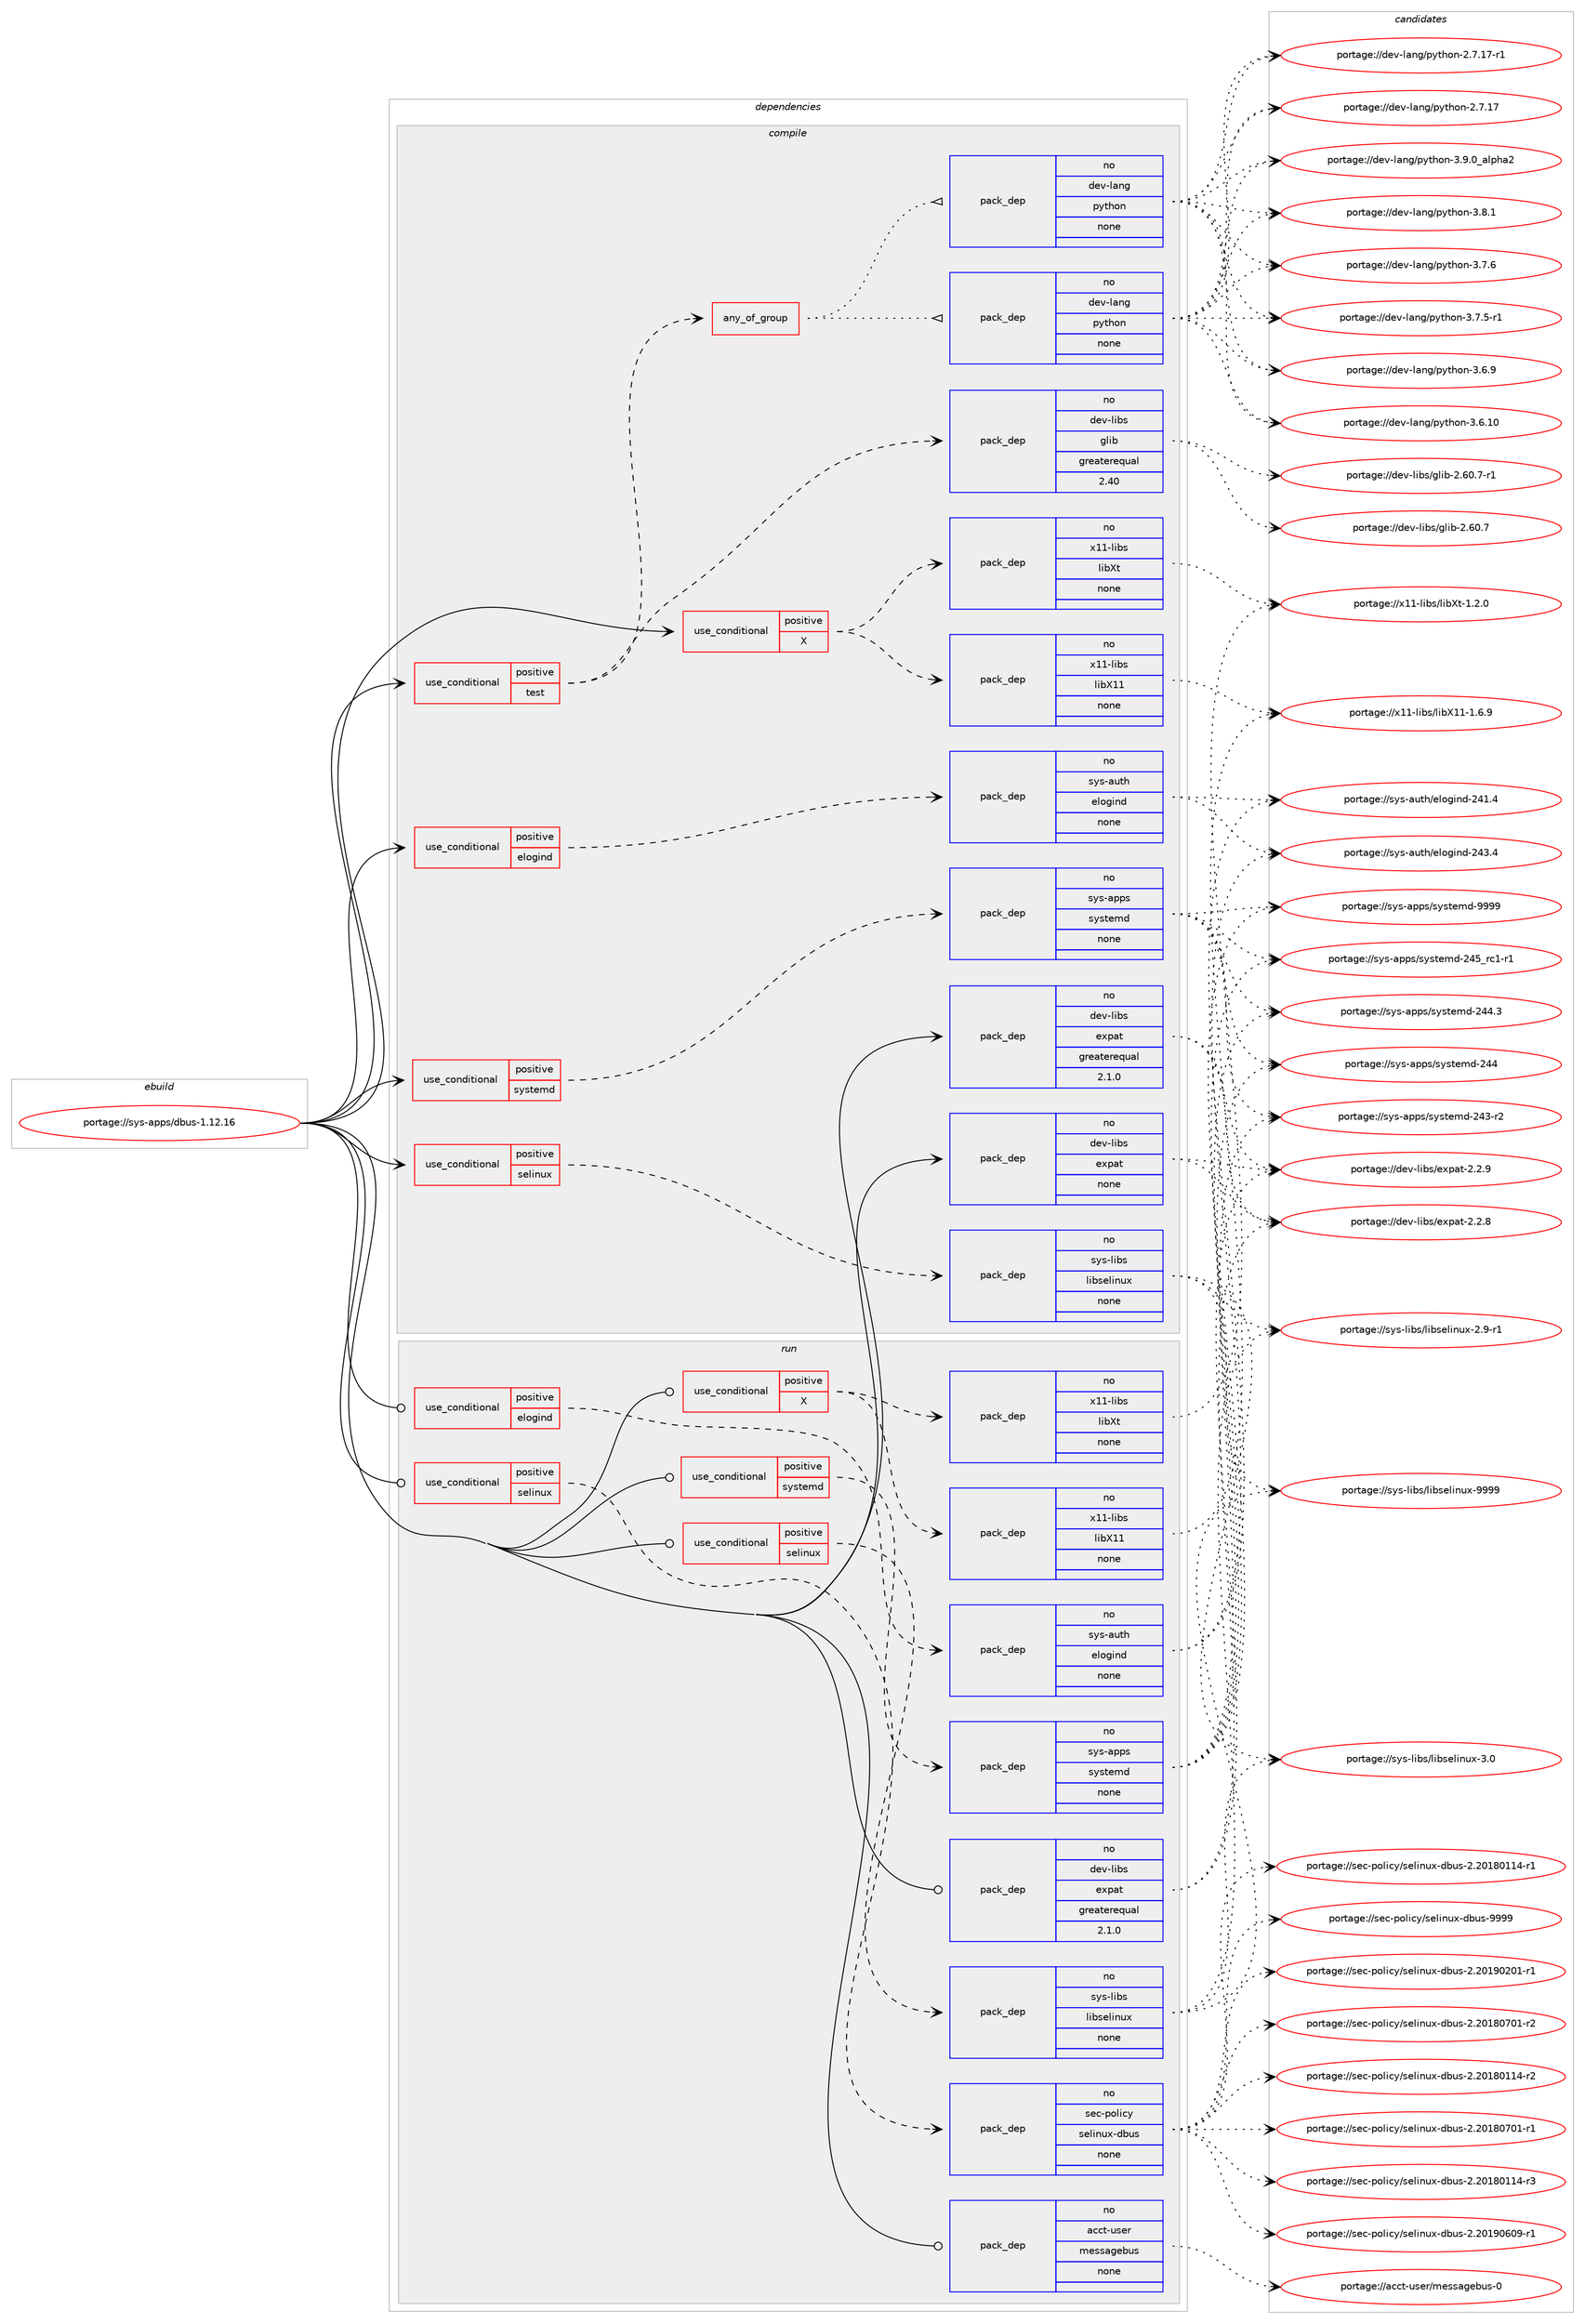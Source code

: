 digraph prolog {

# *************
# Graph options
# *************

newrank=true;
concentrate=true;
compound=true;
graph [rankdir=LR,fontname=Helvetica,fontsize=10,ranksep=1.5];#, ranksep=2.5, nodesep=0.2];
edge  [arrowhead=vee];
node  [fontname=Helvetica,fontsize=10];

# **********
# The ebuild
# **********

subgraph cluster_leftcol {
color=gray;
rank=same;
label=<<i>ebuild</i>>;
id [label="portage://sys-apps/dbus-1.12.16", color=red, width=4, href="../sys-apps/dbus-1.12.16.svg"];
}

# ****************
# The dependencies
# ****************

subgraph cluster_midcol {
color=gray;
label=<<i>dependencies</i>>;
subgraph cluster_compile {
fillcolor="#eeeeee";
style=filled;
label=<<i>compile</i>>;
subgraph cond14488 {
dependency65834 [label=<<TABLE BORDER="0" CELLBORDER="1" CELLSPACING="0" CELLPADDING="4"><TR><TD ROWSPAN="3" CELLPADDING="10">use_conditional</TD></TR><TR><TD>positive</TD></TR><TR><TD>X</TD></TR></TABLE>>, shape=none, color=red];
subgraph pack50018 {
dependency65835 [label=<<TABLE BORDER="0" CELLBORDER="1" CELLSPACING="0" CELLPADDING="4" WIDTH="220"><TR><TD ROWSPAN="6" CELLPADDING="30">pack_dep</TD></TR><TR><TD WIDTH="110">no</TD></TR><TR><TD>x11-libs</TD></TR><TR><TD>libX11</TD></TR><TR><TD>none</TD></TR><TR><TD></TD></TR></TABLE>>, shape=none, color=blue];
}
dependency65834:e -> dependency65835:w [weight=20,style="dashed",arrowhead="vee"];
subgraph pack50019 {
dependency65836 [label=<<TABLE BORDER="0" CELLBORDER="1" CELLSPACING="0" CELLPADDING="4" WIDTH="220"><TR><TD ROWSPAN="6" CELLPADDING="30">pack_dep</TD></TR><TR><TD WIDTH="110">no</TD></TR><TR><TD>x11-libs</TD></TR><TR><TD>libXt</TD></TR><TR><TD>none</TD></TR><TR><TD></TD></TR></TABLE>>, shape=none, color=blue];
}
dependency65834:e -> dependency65836:w [weight=20,style="dashed",arrowhead="vee"];
}
id:e -> dependency65834:w [weight=20,style="solid",arrowhead="vee"];
subgraph cond14489 {
dependency65837 [label=<<TABLE BORDER="0" CELLBORDER="1" CELLSPACING="0" CELLPADDING="4"><TR><TD ROWSPAN="3" CELLPADDING="10">use_conditional</TD></TR><TR><TD>positive</TD></TR><TR><TD>elogind</TD></TR></TABLE>>, shape=none, color=red];
subgraph pack50020 {
dependency65838 [label=<<TABLE BORDER="0" CELLBORDER="1" CELLSPACING="0" CELLPADDING="4" WIDTH="220"><TR><TD ROWSPAN="6" CELLPADDING="30">pack_dep</TD></TR><TR><TD WIDTH="110">no</TD></TR><TR><TD>sys-auth</TD></TR><TR><TD>elogind</TD></TR><TR><TD>none</TD></TR><TR><TD></TD></TR></TABLE>>, shape=none, color=blue];
}
dependency65837:e -> dependency65838:w [weight=20,style="dashed",arrowhead="vee"];
}
id:e -> dependency65837:w [weight=20,style="solid",arrowhead="vee"];
subgraph cond14490 {
dependency65839 [label=<<TABLE BORDER="0" CELLBORDER="1" CELLSPACING="0" CELLPADDING="4"><TR><TD ROWSPAN="3" CELLPADDING="10">use_conditional</TD></TR><TR><TD>positive</TD></TR><TR><TD>selinux</TD></TR></TABLE>>, shape=none, color=red];
subgraph pack50021 {
dependency65840 [label=<<TABLE BORDER="0" CELLBORDER="1" CELLSPACING="0" CELLPADDING="4" WIDTH="220"><TR><TD ROWSPAN="6" CELLPADDING="30">pack_dep</TD></TR><TR><TD WIDTH="110">no</TD></TR><TR><TD>sys-libs</TD></TR><TR><TD>libselinux</TD></TR><TR><TD>none</TD></TR><TR><TD></TD></TR></TABLE>>, shape=none, color=blue];
}
dependency65839:e -> dependency65840:w [weight=20,style="dashed",arrowhead="vee"];
}
id:e -> dependency65839:w [weight=20,style="solid",arrowhead="vee"];
subgraph cond14491 {
dependency65841 [label=<<TABLE BORDER="0" CELLBORDER="1" CELLSPACING="0" CELLPADDING="4"><TR><TD ROWSPAN="3" CELLPADDING="10">use_conditional</TD></TR><TR><TD>positive</TD></TR><TR><TD>systemd</TD></TR></TABLE>>, shape=none, color=red];
subgraph pack50022 {
dependency65842 [label=<<TABLE BORDER="0" CELLBORDER="1" CELLSPACING="0" CELLPADDING="4" WIDTH="220"><TR><TD ROWSPAN="6" CELLPADDING="30">pack_dep</TD></TR><TR><TD WIDTH="110">no</TD></TR><TR><TD>sys-apps</TD></TR><TR><TD>systemd</TD></TR><TR><TD>none</TD></TR><TR><TD></TD></TR></TABLE>>, shape=none, color=blue];
}
dependency65841:e -> dependency65842:w [weight=20,style="dashed",arrowhead="vee"];
}
id:e -> dependency65841:w [weight=20,style="solid",arrowhead="vee"];
subgraph cond14492 {
dependency65843 [label=<<TABLE BORDER="0" CELLBORDER="1" CELLSPACING="0" CELLPADDING="4"><TR><TD ROWSPAN="3" CELLPADDING="10">use_conditional</TD></TR><TR><TD>positive</TD></TR><TR><TD>test</TD></TR></TABLE>>, shape=none, color=red];
subgraph any1249 {
dependency65844 [label=<<TABLE BORDER="0" CELLBORDER="1" CELLSPACING="0" CELLPADDING="4"><TR><TD CELLPADDING="10">any_of_group</TD></TR></TABLE>>, shape=none, color=red];subgraph pack50023 {
dependency65845 [label=<<TABLE BORDER="0" CELLBORDER="1" CELLSPACING="0" CELLPADDING="4" WIDTH="220"><TR><TD ROWSPAN="6" CELLPADDING="30">pack_dep</TD></TR><TR><TD WIDTH="110">no</TD></TR><TR><TD>dev-lang</TD></TR><TR><TD>python</TD></TR><TR><TD>none</TD></TR><TR><TD></TD></TR></TABLE>>, shape=none, color=blue];
}
dependency65844:e -> dependency65845:w [weight=20,style="dotted",arrowhead="oinv"];
subgraph pack50024 {
dependency65846 [label=<<TABLE BORDER="0" CELLBORDER="1" CELLSPACING="0" CELLPADDING="4" WIDTH="220"><TR><TD ROWSPAN="6" CELLPADDING="30">pack_dep</TD></TR><TR><TD WIDTH="110">no</TD></TR><TR><TD>dev-lang</TD></TR><TR><TD>python</TD></TR><TR><TD>none</TD></TR><TR><TD></TD></TR></TABLE>>, shape=none, color=blue];
}
dependency65844:e -> dependency65846:w [weight=20,style="dotted",arrowhead="oinv"];
}
dependency65843:e -> dependency65844:w [weight=20,style="dashed",arrowhead="vee"];
subgraph pack50025 {
dependency65847 [label=<<TABLE BORDER="0" CELLBORDER="1" CELLSPACING="0" CELLPADDING="4" WIDTH="220"><TR><TD ROWSPAN="6" CELLPADDING="30">pack_dep</TD></TR><TR><TD WIDTH="110">no</TD></TR><TR><TD>dev-libs</TD></TR><TR><TD>glib</TD></TR><TR><TD>greaterequal</TD></TR><TR><TD>2.40</TD></TR></TABLE>>, shape=none, color=blue];
}
dependency65843:e -> dependency65847:w [weight=20,style="dashed",arrowhead="vee"];
}
id:e -> dependency65843:w [weight=20,style="solid",arrowhead="vee"];
subgraph pack50026 {
dependency65848 [label=<<TABLE BORDER="0" CELLBORDER="1" CELLSPACING="0" CELLPADDING="4" WIDTH="220"><TR><TD ROWSPAN="6" CELLPADDING="30">pack_dep</TD></TR><TR><TD WIDTH="110">no</TD></TR><TR><TD>dev-libs</TD></TR><TR><TD>expat</TD></TR><TR><TD>greaterequal</TD></TR><TR><TD>2.1.0</TD></TR></TABLE>>, shape=none, color=blue];
}
id:e -> dependency65848:w [weight=20,style="solid",arrowhead="vee"];
subgraph pack50027 {
dependency65849 [label=<<TABLE BORDER="0" CELLBORDER="1" CELLSPACING="0" CELLPADDING="4" WIDTH="220"><TR><TD ROWSPAN="6" CELLPADDING="30">pack_dep</TD></TR><TR><TD WIDTH="110">no</TD></TR><TR><TD>dev-libs</TD></TR><TR><TD>expat</TD></TR><TR><TD>none</TD></TR><TR><TD></TD></TR></TABLE>>, shape=none, color=blue];
}
id:e -> dependency65849:w [weight=20,style="solid",arrowhead="vee"];
}
subgraph cluster_compileandrun {
fillcolor="#eeeeee";
style=filled;
label=<<i>compile and run</i>>;
}
subgraph cluster_run {
fillcolor="#eeeeee";
style=filled;
label=<<i>run</i>>;
subgraph cond14493 {
dependency65850 [label=<<TABLE BORDER="0" CELLBORDER="1" CELLSPACING="0" CELLPADDING="4"><TR><TD ROWSPAN="3" CELLPADDING="10">use_conditional</TD></TR><TR><TD>positive</TD></TR><TR><TD>X</TD></TR></TABLE>>, shape=none, color=red];
subgraph pack50028 {
dependency65851 [label=<<TABLE BORDER="0" CELLBORDER="1" CELLSPACING="0" CELLPADDING="4" WIDTH="220"><TR><TD ROWSPAN="6" CELLPADDING="30">pack_dep</TD></TR><TR><TD WIDTH="110">no</TD></TR><TR><TD>x11-libs</TD></TR><TR><TD>libX11</TD></TR><TR><TD>none</TD></TR><TR><TD></TD></TR></TABLE>>, shape=none, color=blue];
}
dependency65850:e -> dependency65851:w [weight=20,style="dashed",arrowhead="vee"];
subgraph pack50029 {
dependency65852 [label=<<TABLE BORDER="0" CELLBORDER="1" CELLSPACING="0" CELLPADDING="4" WIDTH="220"><TR><TD ROWSPAN="6" CELLPADDING="30">pack_dep</TD></TR><TR><TD WIDTH="110">no</TD></TR><TR><TD>x11-libs</TD></TR><TR><TD>libXt</TD></TR><TR><TD>none</TD></TR><TR><TD></TD></TR></TABLE>>, shape=none, color=blue];
}
dependency65850:e -> dependency65852:w [weight=20,style="dashed",arrowhead="vee"];
}
id:e -> dependency65850:w [weight=20,style="solid",arrowhead="odot"];
subgraph cond14494 {
dependency65853 [label=<<TABLE BORDER="0" CELLBORDER="1" CELLSPACING="0" CELLPADDING="4"><TR><TD ROWSPAN="3" CELLPADDING="10">use_conditional</TD></TR><TR><TD>positive</TD></TR><TR><TD>elogind</TD></TR></TABLE>>, shape=none, color=red];
subgraph pack50030 {
dependency65854 [label=<<TABLE BORDER="0" CELLBORDER="1" CELLSPACING="0" CELLPADDING="4" WIDTH="220"><TR><TD ROWSPAN="6" CELLPADDING="30">pack_dep</TD></TR><TR><TD WIDTH="110">no</TD></TR><TR><TD>sys-auth</TD></TR><TR><TD>elogind</TD></TR><TR><TD>none</TD></TR><TR><TD></TD></TR></TABLE>>, shape=none, color=blue];
}
dependency65853:e -> dependency65854:w [weight=20,style="dashed",arrowhead="vee"];
}
id:e -> dependency65853:w [weight=20,style="solid",arrowhead="odot"];
subgraph cond14495 {
dependency65855 [label=<<TABLE BORDER="0" CELLBORDER="1" CELLSPACING="0" CELLPADDING="4"><TR><TD ROWSPAN="3" CELLPADDING="10">use_conditional</TD></TR><TR><TD>positive</TD></TR><TR><TD>selinux</TD></TR></TABLE>>, shape=none, color=red];
subgraph pack50031 {
dependency65856 [label=<<TABLE BORDER="0" CELLBORDER="1" CELLSPACING="0" CELLPADDING="4" WIDTH="220"><TR><TD ROWSPAN="6" CELLPADDING="30">pack_dep</TD></TR><TR><TD WIDTH="110">no</TD></TR><TR><TD>sec-policy</TD></TR><TR><TD>selinux-dbus</TD></TR><TR><TD>none</TD></TR><TR><TD></TD></TR></TABLE>>, shape=none, color=blue];
}
dependency65855:e -> dependency65856:w [weight=20,style="dashed",arrowhead="vee"];
}
id:e -> dependency65855:w [weight=20,style="solid",arrowhead="odot"];
subgraph cond14496 {
dependency65857 [label=<<TABLE BORDER="0" CELLBORDER="1" CELLSPACING="0" CELLPADDING="4"><TR><TD ROWSPAN="3" CELLPADDING="10">use_conditional</TD></TR><TR><TD>positive</TD></TR><TR><TD>selinux</TD></TR></TABLE>>, shape=none, color=red];
subgraph pack50032 {
dependency65858 [label=<<TABLE BORDER="0" CELLBORDER="1" CELLSPACING="0" CELLPADDING="4" WIDTH="220"><TR><TD ROWSPAN="6" CELLPADDING="30">pack_dep</TD></TR><TR><TD WIDTH="110">no</TD></TR><TR><TD>sys-libs</TD></TR><TR><TD>libselinux</TD></TR><TR><TD>none</TD></TR><TR><TD></TD></TR></TABLE>>, shape=none, color=blue];
}
dependency65857:e -> dependency65858:w [weight=20,style="dashed",arrowhead="vee"];
}
id:e -> dependency65857:w [weight=20,style="solid",arrowhead="odot"];
subgraph cond14497 {
dependency65859 [label=<<TABLE BORDER="0" CELLBORDER="1" CELLSPACING="0" CELLPADDING="4"><TR><TD ROWSPAN="3" CELLPADDING="10">use_conditional</TD></TR><TR><TD>positive</TD></TR><TR><TD>systemd</TD></TR></TABLE>>, shape=none, color=red];
subgraph pack50033 {
dependency65860 [label=<<TABLE BORDER="0" CELLBORDER="1" CELLSPACING="0" CELLPADDING="4" WIDTH="220"><TR><TD ROWSPAN="6" CELLPADDING="30">pack_dep</TD></TR><TR><TD WIDTH="110">no</TD></TR><TR><TD>sys-apps</TD></TR><TR><TD>systemd</TD></TR><TR><TD>none</TD></TR><TR><TD></TD></TR></TABLE>>, shape=none, color=blue];
}
dependency65859:e -> dependency65860:w [weight=20,style="dashed",arrowhead="vee"];
}
id:e -> dependency65859:w [weight=20,style="solid",arrowhead="odot"];
subgraph pack50034 {
dependency65861 [label=<<TABLE BORDER="0" CELLBORDER="1" CELLSPACING="0" CELLPADDING="4" WIDTH="220"><TR><TD ROWSPAN="6" CELLPADDING="30">pack_dep</TD></TR><TR><TD WIDTH="110">no</TD></TR><TR><TD>acct-user</TD></TR><TR><TD>messagebus</TD></TR><TR><TD>none</TD></TR><TR><TD></TD></TR></TABLE>>, shape=none, color=blue];
}
id:e -> dependency65861:w [weight=20,style="solid",arrowhead="odot"];
subgraph pack50035 {
dependency65862 [label=<<TABLE BORDER="0" CELLBORDER="1" CELLSPACING="0" CELLPADDING="4" WIDTH="220"><TR><TD ROWSPAN="6" CELLPADDING="30">pack_dep</TD></TR><TR><TD WIDTH="110">no</TD></TR><TR><TD>dev-libs</TD></TR><TR><TD>expat</TD></TR><TR><TD>greaterequal</TD></TR><TR><TD>2.1.0</TD></TR></TABLE>>, shape=none, color=blue];
}
id:e -> dependency65862:w [weight=20,style="solid",arrowhead="odot"];
}
}

# **************
# The candidates
# **************

subgraph cluster_choices {
rank=same;
color=gray;
label=<<i>candidates</i>>;

subgraph choice50018 {
color=black;
nodesep=1;
choice120494945108105981154710810598884949454946544657 [label="portage://x11-libs/libX11-1.6.9", color=red, width=4,href="../x11-libs/libX11-1.6.9.svg"];
dependency65835:e -> choice120494945108105981154710810598884949454946544657:w [style=dotted,weight="100"];
}
subgraph choice50019 {
color=black;
nodesep=1;
choice12049494510810598115471081059888116454946504648 [label="portage://x11-libs/libXt-1.2.0", color=red, width=4,href="../x11-libs/libXt-1.2.0.svg"];
dependency65836:e -> choice12049494510810598115471081059888116454946504648:w [style=dotted,weight="100"];
}
subgraph choice50020 {
color=black;
nodesep=1;
choice115121115459711711610447101108111103105110100455052514652 [label="portage://sys-auth/elogind-243.4", color=red, width=4,href="../sys-auth/elogind-243.4.svg"];
choice115121115459711711610447101108111103105110100455052494652 [label="portage://sys-auth/elogind-241.4", color=red, width=4,href="../sys-auth/elogind-241.4.svg"];
dependency65838:e -> choice115121115459711711610447101108111103105110100455052514652:w [style=dotted,weight="100"];
dependency65838:e -> choice115121115459711711610447101108111103105110100455052494652:w [style=dotted,weight="100"];
}
subgraph choice50021 {
color=black;
nodesep=1;
choice115121115451081059811547108105981151011081051101171204557575757 [label="portage://sys-libs/libselinux-9999", color=red, width=4,href="../sys-libs/libselinux-9999.svg"];
choice1151211154510810598115471081059811510110810511011712045514648 [label="portage://sys-libs/libselinux-3.0", color=red, width=4,href="../sys-libs/libselinux-3.0.svg"];
choice11512111545108105981154710810598115101108105110117120455046574511449 [label="portage://sys-libs/libselinux-2.9-r1", color=red, width=4,href="../sys-libs/libselinux-2.9-r1.svg"];
dependency65840:e -> choice115121115451081059811547108105981151011081051101171204557575757:w [style=dotted,weight="100"];
dependency65840:e -> choice1151211154510810598115471081059811510110810511011712045514648:w [style=dotted,weight="100"];
dependency65840:e -> choice11512111545108105981154710810598115101108105110117120455046574511449:w [style=dotted,weight="100"];
}
subgraph choice50022 {
color=black;
nodesep=1;
choice1151211154597112112115471151211151161011091004557575757 [label="portage://sys-apps/systemd-9999", color=red, width=4,href="../sys-apps/systemd-9999.svg"];
choice115121115459711211211547115121115116101109100455052539511499494511449 [label="portage://sys-apps/systemd-245_rc1-r1", color=red, width=4,href="../sys-apps/systemd-245_rc1-r1.svg"];
choice115121115459711211211547115121115116101109100455052524651 [label="portage://sys-apps/systemd-244.3", color=red, width=4,href="../sys-apps/systemd-244.3.svg"];
choice11512111545971121121154711512111511610110910045505252 [label="portage://sys-apps/systemd-244", color=red, width=4,href="../sys-apps/systemd-244.svg"];
choice115121115459711211211547115121115116101109100455052514511450 [label="portage://sys-apps/systemd-243-r2", color=red, width=4,href="../sys-apps/systemd-243-r2.svg"];
dependency65842:e -> choice1151211154597112112115471151211151161011091004557575757:w [style=dotted,weight="100"];
dependency65842:e -> choice115121115459711211211547115121115116101109100455052539511499494511449:w [style=dotted,weight="100"];
dependency65842:e -> choice115121115459711211211547115121115116101109100455052524651:w [style=dotted,weight="100"];
dependency65842:e -> choice11512111545971121121154711512111511610110910045505252:w [style=dotted,weight="100"];
dependency65842:e -> choice115121115459711211211547115121115116101109100455052514511450:w [style=dotted,weight="100"];
}
subgraph choice50023 {
color=black;
nodesep=1;
choice10010111845108971101034711212111610411111045514657464895971081121049750 [label="portage://dev-lang/python-3.9.0_alpha2", color=red, width=4,href="../dev-lang/python-3.9.0_alpha2.svg"];
choice100101118451089711010347112121116104111110455146564649 [label="portage://dev-lang/python-3.8.1", color=red, width=4,href="../dev-lang/python-3.8.1.svg"];
choice100101118451089711010347112121116104111110455146554654 [label="portage://dev-lang/python-3.7.6", color=red, width=4,href="../dev-lang/python-3.7.6.svg"];
choice1001011184510897110103471121211161041111104551465546534511449 [label="portage://dev-lang/python-3.7.5-r1", color=red, width=4,href="../dev-lang/python-3.7.5-r1.svg"];
choice100101118451089711010347112121116104111110455146544657 [label="portage://dev-lang/python-3.6.9", color=red, width=4,href="../dev-lang/python-3.6.9.svg"];
choice10010111845108971101034711212111610411111045514654464948 [label="portage://dev-lang/python-3.6.10", color=red, width=4,href="../dev-lang/python-3.6.10.svg"];
choice100101118451089711010347112121116104111110455046554649554511449 [label="portage://dev-lang/python-2.7.17-r1", color=red, width=4,href="../dev-lang/python-2.7.17-r1.svg"];
choice10010111845108971101034711212111610411111045504655464955 [label="portage://dev-lang/python-2.7.17", color=red, width=4,href="../dev-lang/python-2.7.17.svg"];
dependency65845:e -> choice10010111845108971101034711212111610411111045514657464895971081121049750:w [style=dotted,weight="100"];
dependency65845:e -> choice100101118451089711010347112121116104111110455146564649:w [style=dotted,weight="100"];
dependency65845:e -> choice100101118451089711010347112121116104111110455146554654:w [style=dotted,weight="100"];
dependency65845:e -> choice1001011184510897110103471121211161041111104551465546534511449:w [style=dotted,weight="100"];
dependency65845:e -> choice100101118451089711010347112121116104111110455146544657:w [style=dotted,weight="100"];
dependency65845:e -> choice10010111845108971101034711212111610411111045514654464948:w [style=dotted,weight="100"];
dependency65845:e -> choice100101118451089711010347112121116104111110455046554649554511449:w [style=dotted,weight="100"];
dependency65845:e -> choice10010111845108971101034711212111610411111045504655464955:w [style=dotted,weight="100"];
}
subgraph choice50024 {
color=black;
nodesep=1;
choice10010111845108971101034711212111610411111045514657464895971081121049750 [label="portage://dev-lang/python-3.9.0_alpha2", color=red, width=4,href="../dev-lang/python-3.9.0_alpha2.svg"];
choice100101118451089711010347112121116104111110455146564649 [label="portage://dev-lang/python-3.8.1", color=red, width=4,href="../dev-lang/python-3.8.1.svg"];
choice100101118451089711010347112121116104111110455146554654 [label="portage://dev-lang/python-3.7.6", color=red, width=4,href="../dev-lang/python-3.7.6.svg"];
choice1001011184510897110103471121211161041111104551465546534511449 [label="portage://dev-lang/python-3.7.5-r1", color=red, width=4,href="../dev-lang/python-3.7.5-r1.svg"];
choice100101118451089711010347112121116104111110455146544657 [label="portage://dev-lang/python-3.6.9", color=red, width=4,href="../dev-lang/python-3.6.9.svg"];
choice10010111845108971101034711212111610411111045514654464948 [label="portage://dev-lang/python-3.6.10", color=red, width=4,href="../dev-lang/python-3.6.10.svg"];
choice100101118451089711010347112121116104111110455046554649554511449 [label="portage://dev-lang/python-2.7.17-r1", color=red, width=4,href="../dev-lang/python-2.7.17-r1.svg"];
choice10010111845108971101034711212111610411111045504655464955 [label="portage://dev-lang/python-2.7.17", color=red, width=4,href="../dev-lang/python-2.7.17.svg"];
dependency65846:e -> choice10010111845108971101034711212111610411111045514657464895971081121049750:w [style=dotted,weight="100"];
dependency65846:e -> choice100101118451089711010347112121116104111110455146564649:w [style=dotted,weight="100"];
dependency65846:e -> choice100101118451089711010347112121116104111110455146554654:w [style=dotted,weight="100"];
dependency65846:e -> choice1001011184510897110103471121211161041111104551465546534511449:w [style=dotted,weight="100"];
dependency65846:e -> choice100101118451089711010347112121116104111110455146544657:w [style=dotted,weight="100"];
dependency65846:e -> choice10010111845108971101034711212111610411111045514654464948:w [style=dotted,weight="100"];
dependency65846:e -> choice100101118451089711010347112121116104111110455046554649554511449:w [style=dotted,weight="100"];
dependency65846:e -> choice10010111845108971101034711212111610411111045504655464955:w [style=dotted,weight="100"];
}
subgraph choice50025 {
color=black;
nodesep=1;
choice10010111845108105981154710310810598455046544846554511449 [label="portage://dev-libs/glib-2.60.7-r1", color=red, width=4,href="../dev-libs/glib-2.60.7-r1.svg"];
choice1001011184510810598115471031081059845504654484655 [label="portage://dev-libs/glib-2.60.7", color=red, width=4,href="../dev-libs/glib-2.60.7.svg"];
dependency65847:e -> choice10010111845108105981154710310810598455046544846554511449:w [style=dotted,weight="100"];
dependency65847:e -> choice1001011184510810598115471031081059845504654484655:w [style=dotted,weight="100"];
}
subgraph choice50026 {
color=black;
nodesep=1;
choice10010111845108105981154710112011297116455046504657 [label="portage://dev-libs/expat-2.2.9", color=red, width=4,href="../dev-libs/expat-2.2.9.svg"];
choice10010111845108105981154710112011297116455046504656 [label="portage://dev-libs/expat-2.2.8", color=red, width=4,href="../dev-libs/expat-2.2.8.svg"];
dependency65848:e -> choice10010111845108105981154710112011297116455046504657:w [style=dotted,weight="100"];
dependency65848:e -> choice10010111845108105981154710112011297116455046504656:w [style=dotted,weight="100"];
}
subgraph choice50027 {
color=black;
nodesep=1;
choice10010111845108105981154710112011297116455046504657 [label="portage://dev-libs/expat-2.2.9", color=red, width=4,href="../dev-libs/expat-2.2.9.svg"];
choice10010111845108105981154710112011297116455046504656 [label="portage://dev-libs/expat-2.2.8", color=red, width=4,href="../dev-libs/expat-2.2.8.svg"];
dependency65849:e -> choice10010111845108105981154710112011297116455046504657:w [style=dotted,weight="100"];
dependency65849:e -> choice10010111845108105981154710112011297116455046504656:w [style=dotted,weight="100"];
}
subgraph choice50028 {
color=black;
nodesep=1;
choice120494945108105981154710810598884949454946544657 [label="portage://x11-libs/libX11-1.6.9", color=red, width=4,href="../x11-libs/libX11-1.6.9.svg"];
dependency65851:e -> choice120494945108105981154710810598884949454946544657:w [style=dotted,weight="100"];
}
subgraph choice50029 {
color=black;
nodesep=1;
choice12049494510810598115471081059888116454946504648 [label="portage://x11-libs/libXt-1.2.0", color=red, width=4,href="../x11-libs/libXt-1.2.0.svg"];
dependency65852:e -> choice12049494510810598115471081059888116454946504648:w [style=dotted,weight="100"];
}
subgraph choice50030 {
color=black;
nodesep=1;
choice115121115459711711610447101108111103105110100455052514652 [label="portage://sys-auth/elogind-243.4", color=red, width=4,href="../sys-auth/elogind-243.4.svg"];
choice115121115459711711610447101108111103105110100455052494652 [label="portage://sys-auth/elogind-241.4", color=red, width=4,href="../sys-auth/elogind-241.4.svg"];
dependency65854:e -> choice115121115459711711610447101108111103105110100455052514652:w [style=dotted,weight="100"];
dependency65854:e -> choice115121115459711711610447101108111103105110100455052494652:w [style=dotted,weight="100"];
}
subgraph choice50031 {
color=black;
nodesep=1;
choice1151019945112111108105991214711510110810511011712045100981171154557575757 [label="portage://sec-policy/selinux-dbus-9999", color=red, width=4,href="../sec-policy/selinux-dbus-9999.svg"];
choice11510199451121111081059912147115101108105110117120451009811711545504650484957485448574511449 [label="portage://sec-policy/selinux-dbus-2.20190609-r1", color=red, width=4,href="../sec-policy/selinux-dbus-2.20190609-r1.svg"];
choice11510199451121111081059912147115101108105110117120451009811711545504650484957485048494511449 [label="portage://sec-policy/selinux-dbus-2.20190201-r1", color=red, width=4,href="../sec-policy/selinux-dbus-2.20190201-r1.svg"];
choice11510199451121111081059912147115101108105110117120451009811711545504650484956485548494511450 [label="portage://sec-policy/selinux-dbus-2.20180701-r2", color=red, width=4,href="../sec-policy/selinux-dbus-2.20180701-r2.svg"];
choice11510199451121111081059912147115101108105110117120451009811711545504650484956485548494511449 [label="portage://sec-policy/selinux-dbus-2.20180701-r1", color=red, width=4,href="../sec-policy/selinux-dbus-2.20180701-r1.svg"];
choice11510199451121111081059912147115101108105110117120451009811711545504650484956484949524511451 [label="portage://sec-policy/selinux-dbus-2.20180114-r3", color=red, width=4,href="../sec-policy/selinux-dbus-2.20180114-r3.svg"];
choice11510199451121111081059912147115101108105110117120451009811711545504650484956484949524511450 [label="portage://sec-policy/selinux-dbus-2.20180114-r2", color=red, width=4,href="../sec-policy/selinux-dbus-2.20180114-r2.svg"];
choice11510199451121111081059912147115101108105110117120451009811711545504650484956484949524511449 [label="portage://sec-policy/selinux-dbus-2.20180114-r1", color=red, width=4,href="../sec-policy/selinux-dbus-2.20180114-r1.svg"];
dependency65856:e -> choice1151019945112111108105991214711510110810511011712045100981171154557575757:w [style=dotted,weight="100"];
dependency65856:e -> choice11510199451121111081059912147115101108105110117120451009811711545504650484957485448574511449:w [style=dotted,weight="100"];
dependency65856:e -> choice11510199451121111081059912147115101108105110117120451009811711545504650484957485048494511449:w [style=dotted,weight="100"];
dependency65856:e -> choice11510199451121111081059912147115101108105110117120451009811711545504650484956485548494511450:w [style=dotted,weight="100"];
dependency65856:e -> choice11510199451121111081059912147115101108105110117120451009811711545504650484956485548494511449:w [style=dotted,weight="100"];
dependency65856:e -> choice11510199451121111081059912147115101108105110117120451009811711545504650484956484949524511451:w [style=dotted,weight="100"];
dependency65856:e -> choice11510199451121111081059912147115101108105110117120451009811711545504650484956484949524511450:w [style=dotted,weight="100"];
dependency65856:e -> choice11510199451121111081059912147115101108105110117120451009811711545504650484956484949524511449:w [style=dotted,weight="100"];
}
subgraph choice50032 {
color=black;
nodesep=1;
choice115121115451081059811547108105981151011081051101171204557575757 [label="portage://sys-libs/libselinux-9999", color=red, width=4,href="../sys-libs/libselinux-9999.svg"];
choice1151211154510810598115471081059811510110810511011712045514648 [label="portage://sys-libs/libselinux-3.0", color=red, width=4,href="../sys-libs/libselinux-3.0.svg"];
choice11512111545108105981154710810598115101108105110117120455046574511449 [label="portage://sys-libs/libselinux-2.9-r1", color=red, width=4,href="../sys-libs/libselinux-2.9-r1.svg"];
dependency65858:e -> choice115121115451081059811547108105981151011081051101171204557575757:w [style=dotted,weight="100"];
dependency65858:e -> choice1151211154510810598115471081059811510110810511011712045514648:w [style=dotted,weight="100"];
dependency65858:e -> choice11512111545108105981154710810598115101108105110117120455046574511449:w [style=dotted,weight="100"];
}
subgraph choice50033 {
color=black;
nodesep=1;
choice1151211154597112112115471151211151161011091004557575757 [label="portage://sys-apps/systemd-9999", color=red, width=4,href="../sys-apps/systemd-9999.svg"];
choice115121115459711211211547115121115116101109100455052539511499494511449 [label="portage://sys-apps/systemd-245_rc1-r1", color=red, width=4,href="../sys-apps/systemd-245_rc1-r1.svg"];
choice115121115459711211211547115121115116101109100455052524651 [label="portage://sys-apps/systemd-244.3", color=red, width=4,href="../sys-apps/systemd-244.3.svg"];
choice11512111545971121121154711512111511610110910045505252 [label="portage://sys-apps/systemd-244", color=red, width=4,href="../sys-apps/systemd-244.svg"];
choice115121115459711211211547115121115116101109100455052514511450 [label="portage://sys-apps/systemd-243-r2", color=red, width=4,href="../sys-apps/systemd-243-r2.svg"];
dependency65860:e -> choice1151211154597112112115471151211151161011091004557575757:w [style=dotted,weight="100"];
dependency65860:e -> choice115121115459711211211547115121115116101109100455052539511499494511449:w [style=dotted,weight="100"];
dependency65860:e -> choice115121115459711211211547115121115116101109100455052524651:w [style=dotted,weight="100"];
dependency65860:e -> choice11512111545971121121154711512111511610110910045505252:w [style=dotted,weight="100"];
dependency65860:e -> choice115121115459711211211547115121115116101109100455052514511450:w [style=dotted,weight="100"];
}
subgraph choice50034 {
color=black;
nodesep=1;
choice979999116451171151011144710910111511597103101981171154548 [label="portage://acct-user/messagebus-0", color=red, width=4,href="../acct-user/messagebus-0.svg"];
dependency65861:e -> choice979999116451171151011144710910111511597103101981171154548:w [style=dotted,weight="100"];
}
subgraph choice50035 {
color=black;
nodesep=1;
choice10010111845108105981154710112011297116455046504657 [label="portage://dev-libs/expat-2.2.9", color=red, width=4,href="../dev-libs/expat-2.2.9.svg"];
choice10010111845108105981154710112011297116455046504656 [label="portage://dev-libs/expat-2.2.8", color=red, width=4,href="../dev-libs/expat-2.2.8.svg"];
dependency65862:e -> choice10010111845108105981154710112011297116455046504657:w [style=dotted,weight="100"];
dependency65862:e -> choice10010111845108105981154710112011297116455046504656:w [style=dotted,weight="100"];
}
}

}
